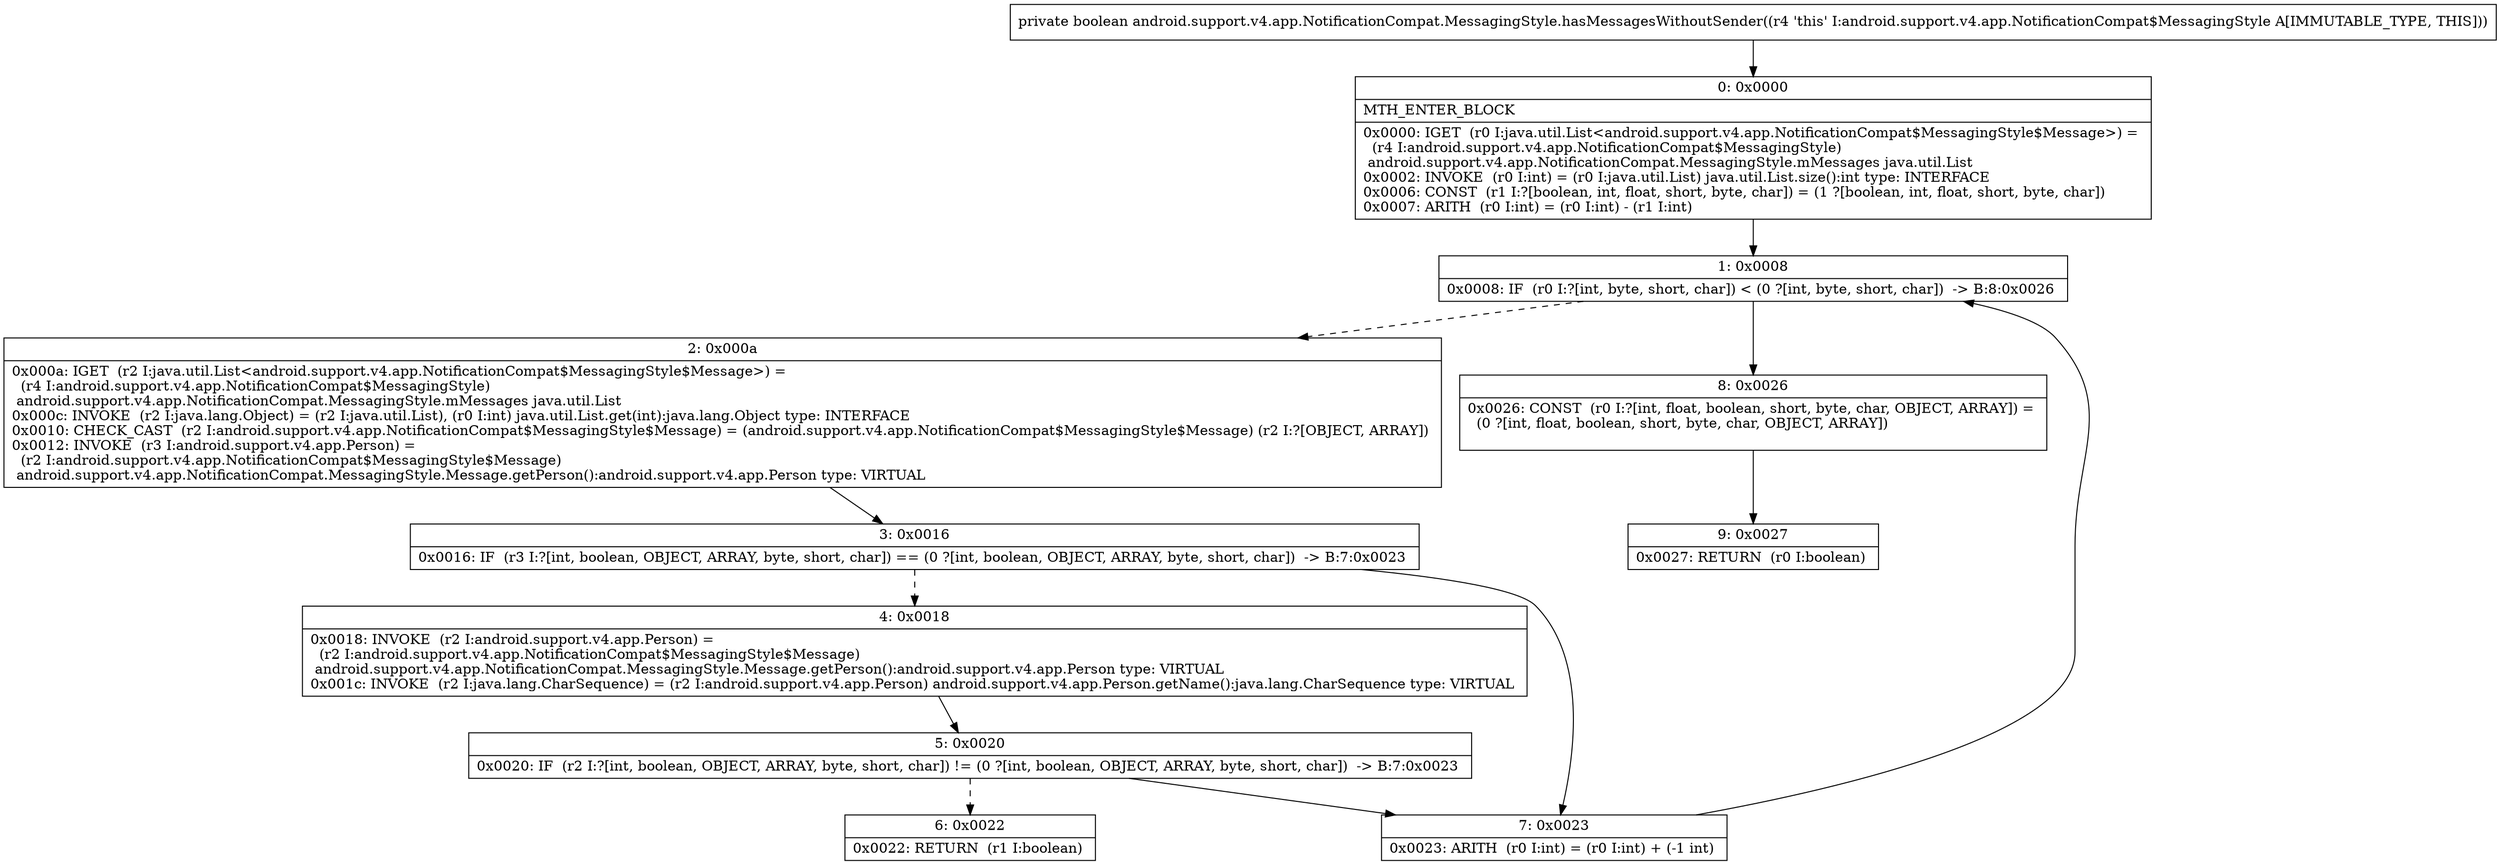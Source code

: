 digraph "CFG forandroid.support.v4.app.NotificationCompat.MessagingStyle.hasMessagesWithoutSender()Z" {
Node_0 [shape=record,label="{0\:\ 0x0000|MTH_ENTER_BLOCK\l|0x0000: IGET  (r0 I:java.util.List\<android.support.v4.app.NotificationCompat$MessagingStyle$Message\>) = \l  (r4 I:android.support.v4.app.NotificationCompat$MessagingStyle)\l android.support.v4.app.NotificationCompat.MessagingStyle.mMessages java.util.List \l0x0002: INVOKE  (r0 I:int) = (r0 I:java.util.List) java.util.List.size():int type: INTERFACE \l0x0006: CONST  (r1 I:?[boolean, int, float, short, byte, char]) = (1 ?[boolean, int, float, short, byte, char]) \l0x0007: ARITH  (r0 I:int) = (r0 I:int) \- (r1 I:int) \l}"];
Node_1 [shape=record,label="{1\:\ 0x0008|0x0008: IF  (r0 I:?[int, byte, short, char]) \< (0 ?[int, byte, short, char])  \-\> B:8:0x0026 \l}"];
Node_2 [shape=record,label="{2\:\ 0x000a|0x000a: IGET  (r2 I:java.util.List\<android.support.v4.app.NotificationCompat$MessagingStyle$Message\>) = \l  (r4 I:android.support.v4.app.NotificationCompat$MessagingStyle)\l android.support.v4.app.NotificationCompat.MessagingStyle.mMessages java.util.List \l0x000c: INVOKE  (r2 I:java.lang.Object) = (r2 I:java.util.List), (r0 I:int) java.util.List.get(int):java.lang.Object type: INTERFACE \l0x0010: CHECK_CAST  (r2 I:android.support.v4.app.NotificationCompat$MessagingStyle$Message) = (android.support.v4.app.NotificationCompat$MessagingStyle$Message) (r2 I:?[OBJECT, ARRAY]) \l0x0012: INVOKE  (r3 I:android.support.v4.app.Person) = \l  (r2 I:android.support.v4.app.NotificationCompat$MessagingStyle$Message)\l android.support.v4.app.NotificationCompat.MessagingStyle.Message.getPerson():android.support.v4.app.Person type: VIRTUAL \l}"];
Node_3 [shape=record,label="{3\:\ 0x0016|0x0016: IF  (r3 I:?[int, boolean, OBJECT, ARRAY, byte, short, char]) == (0 ?[int, boolean, OBJECT, ARRAY, byte, short, char])  \-\> B:7:0x0023 \l}"];
Node_4 [shape=record,label="{4\:\ 0x0018|0x0018: INVOKE  (r2 I:android.support.v4.app.Person) = \l  (r2 I:android.support.v4.app.NotificationCompat$MessagingStyle$Message)\l android.support.v4.app.NotificationCompat.MessagingStyle.Message.getPerson():android.support.v4.app.Person type: VIRTUAL \l0x001c: INVOKE  (r2 I:java.lang.CharSequence) = (r2 I:android.support.v4.app.Person) android.support.v4.app.Person.getName():java.lang.CharSequence type: VIRTUAL \l}"];
Node_5 [shape=record,label="{5\:\ 0x0020|0x0020: IF  (r2 I:?[int, boolean, OBJECT, ARRAY, byte, short, char]) != (0 ?[int, boolean, OBJECT, ARRAY, byte, short, char])  \-\> B:7:0x0023 \l}"];
Node_6 [shape=record,label="{6\:\ 0x0022|0x0022: RETURN  (r1 I:boolean) \l}"];
Node_7 [shape=record,label="{7\:\ 0x0023|0x0023: ARITH  (r0 I:int) = (r0 I:int) + (\-1 int) \l}"];
Node_8 [shape=record,label="{8\:\ 0x0026|0x0026: CONST  (r0 I:?[int, float, boolean, short, byte, char, OBJECT, ARRAY]) = \l  (0 ?[int, float, boolean, short, byte, char, OBJECT, ARRAY])\l \l}"];
Node_9 [shape=record,label="{9\:\ 0x0027|0x0027: RETURN  (r0 I:boolean) \l}"];
MethodNode[shape=record,label="{private boolean android.support.v4.app.NotificationCompat.MessagingStyle.hasMessagesWithoutSender((r4 'this' I:android.support.v4.app.NotificationCompat$MessagingStyle A[IMMUTABLE_TYPE, THIS])) }"];
MethodNode -> Node_0;
Node_0 -> Node_1;
Node_1 -> Node_2[style=dashed];
Node_1 -> Node_8;
Node_2 -> Node_3;
Node_3 -> Node_4[style=dashed];
Node_3 -> Node_7;
Node_4 -> Node_5;
Node_5 -> Node_6[style=dashed];
Node_5 -> Node_7;
Node_7 -> Node_1;
Node_8 -> Node_9;
}

